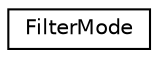 digraph "Graphical Class Hierarchy"
{
 // LATEX_PDF_SIZE
  edge [fontname="Helvetica",fontsize="10",labelfontname="Helvetica",labelfontsize="10"];
  node [fontname="Helvetica",fontsize="10",shape=record];
  rankdir="LR";
  Node0 [label="FilterMode",height=0.2,width=0.4,color="black", fillcolor="white", style="filled",URL="$structFilterMode.html",tooltip=" "];
}
